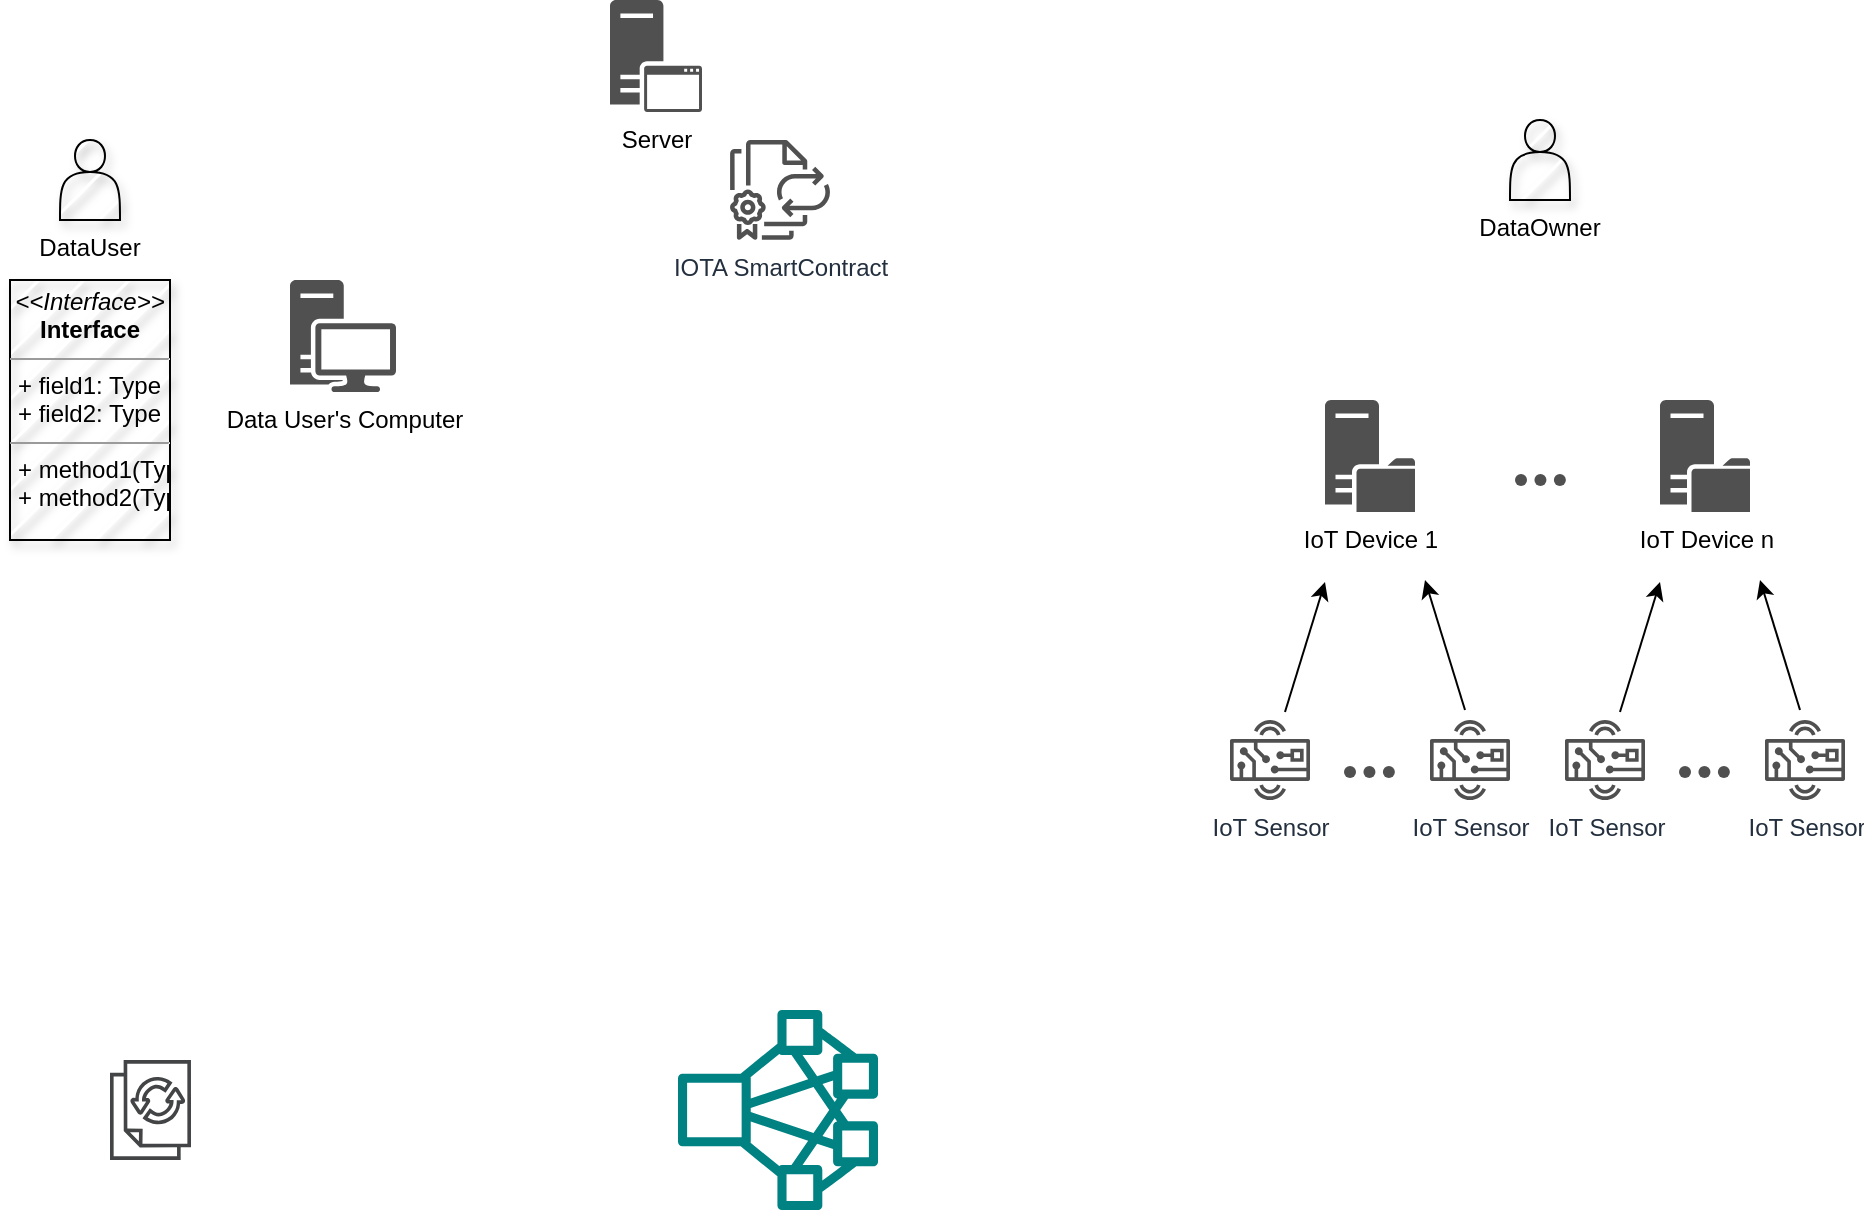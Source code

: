 <mxfile version="20.8.20" type="github">
  <diagram name="第 1 页" id="0Bb90YlJC23ZNc2bx1gv">
    <mxGraphModel dx="1434" dy="802" grid="1" gridSize="10" guides="1" tooltips="1" connect="1" arrows="1" fold="1" page="1" pageScale="1" pageWidth="827" pageHeight="1169" background="#FFFFFF" math="0" shadow="0">
      <root>
        <mxCell id="0" />
        <mxCell id="1" parent="0" />
        <mxCell id="S3q35cUGkQxc2vFmGl0s-1" value="DataUser" style="shape=actor;whiteSpace=wrap;html=1;comic=0;shadow=1;fillStyle=hatch;movable=1;resizable=1;rotatable=1;deletable=1;editable=1;locked=0;connectable=1;verticalAlign=top;horizontal=1;labelPosition=center;verticalLabelPosition=bottom;align=center;" parent="1" vertex="1">
          <mxGeometry x="45" y="100" width="30" height="40" as="geometry" />
        </mxCell>
        <mxCell id="yXj0ikB4jnKrbNH409NH-15" value="&lt;p style=&quot;margin:0px;margin-top:4px;text-align:center;&quot;&gt;&lt;i&gt;&amp;lt;&amp;lt;Interface&amp;gt;&amp;gt;&lt;/i&gt;&lt;br/&gt;&lt;b&gt;Interface&lt;/b&gt;&lt;/p&gt;&lt;hr size=&quot;1&quot;/&gt;&lt;p style=&quot;margin:0px;margin-left:4px;&quot;&gt;+ field1: Type&lt;br/&gt;+ field2: Type&lt;/p&gt;&lt;hr size=&quot;1&quot;/&gt;&lt;p style=&quot;margin:0px;margin-left:4px;&quot;&gt;+ method1(Type): Type&lt;br/&gt;+ method2(Type, Type): Type&lt;/p&gt;" style="verticalAlign=top;align=left;overflow=fill;fontSize=12;fontFamily=Helvetica;html=1;shadow=1;comic=0;fillStyle=hatch;strokeColor=default;fontColor=default;fillColor=default;" vertex="1" parent="1">
          <mxGeometry x="20" y="170" width="80" height="130" as="geometry" />
        </mxCell>
        <mxCell id="yXj0ikB4jnKrbNH409NH-16" value="DataOwner" style="shape=actor;whiteSpace=wrap;html=1;comic=0;shadow=1;fillStyle=hatch;movable=1;resizable=1;rotatable=1;deletable=1;editable=1;locked=0;connectable=1;verticalAlign=top;horizontal=1;labelPosition=center;verticalLabelPosition=bottom;align=center;" vertex="1" parent="1">
          <mxGeometry x="770" y="90" width="30" height="40" as="geometry" />
        </mxCell>
        <mxCell id="yXj0ikB4jnKrbNH409NH-26" value="Server" style="sketch=0;pointerEvents=1;shadow=0;dashed=0;html=1;strokeColor=none;fillColor=#505050;labelPosition=center;verticalLabelPosition=bottom;verticalAlign=top;outlineConnect=0;align=center;shape=mxgraph.office.servers.application_server;comic=0;fillStyle=auto;fontFamily=Helvetica;fontSize=12;fontColor=default;" vertex="1" parent="1">
          <mxGeometry x="320" y="30" width="46" height="56" as="geometry" />
        </mxCell>
        <mxCell id="yXj0ikB4jnKrbNH409NH-32" value="Data User&#39;s Computer" style="sketch=0;pointerEvents=1;shadow=0;dashed=0;html=1;strokeColor=none;fillColor=#505050;labelPosition=center;verticalLabelPosition=bottom;verticalAlign=top;outlineConnect=0;align=center;shape=mxgraph.office.devices.workstation;comic=0;fillStyle=auto;fontFamily=Helvetica;fontSize=12;fontColor=default;" vertex="1" parent="1">
          <mxGeometry x="160" y="170" width="53" height="56" as="geometry" />
        </mxCell>
        <mxCell id="yXj0ikB4jnKrbNH409NH-33" value="" style="sketch=0;pointerEvents=1;shadow=0;dashed=0;html=1;strokeColor=none;fillColor=#434445;aspect=fixed;labelPosition=center;verticalLabelPosition=bottom;verticalAlign=top;align=center;outlineConnect=0;shape=mxgraph.vvd.site_recovery_functional_icon;comic=0;fillStyle=auto;fontFamily=Helvetica;fontSize=12;fontColor=default;" vertex="1" parent="1">
          <mxGeometry x="70" y="560" width="40.5" height="50" as="geometry" />
        </mxCell>
        <mxCell id="yXj0ikB4jnKrbNH409NH-41" value="IoT Device 1" style="sketch=0;pointerEvents=1;shadow=0;dashed=0;html=1;strokeColor=none;fillColor=#505050;labelPosition=center;verticalLabelPosition=bottom;verticalAlign=top;outlineConnect=0;align=center;shape=mxgraph.office.servers.file_server;comic=0;fillStyle=auto;fontFamily=Helvetica;fontSize=12;fontColor=default;" vertex="1" parent="1">
          <mxGeometry x="677.5" y="230" width="45" height="56" as="geometry" />
        </mxCell>
        <mxCell id="yXj0ikB4jnKrbNH409NH-43" value="IOTA SmartContract" style="sketch=0;outlineConnect=0;fontColor=#232F3E;gradientColor=none;fillColor=#505050;strokeColor=none;dashed=0;verticalLabelPosition=bottom;verticalAlign=top;align=center;html=1;fontSize=12;fontStyle=0;aspect=fixed;pointerEvents=1;shape=mxgraph.aws4.license_manager_license_blending;shadow=0;comic=0;fillStyle=auto;fontFamily=Helvetica;" vertex="1" parent="1">
          <mxGeometry x="380" y="100" width="50" height="50" as="geometry" />
        </mxCell>
        <mxCell id="yXj0ikB4jnKrbNH409NH-52" value="" style="group" vertex="1" connectable="0" parent="1">
          <mxGeometry x="340" y="535" width="114" height="100" as="geometry" />
        </mxCell>
        <mxCell id="yXj0ikB4jnKrbNH409NH-42" value="" style="sketch=0;outlineConnect=0;fontColor=#232F3E;gradientColor=none;fillColor=#008282;strokeColor=none;dashed=0;verticalLabelPosition=bottom;verticalAlign=top;align=center;html=1;fontSize=12;fontStyle=0;pointerEvents=1;shape=mxgraph.aws4.cluster;shadow=0;comic=0;fillStyle=auto;fontFamily=Helvetica;aspect=fixed;" vertex="1" parent="yXj0ikB4jnKrbNH409NH-52">
          <mxGeometry x="14" width="100" height="100" as="geometry" />
        </mxCell>
        <mxCell id="yXj0ikB4jnKrbNH409NH-51" value="" style="shape=image;verticalLabelPosition=bottom;labelBackgroundColor=default;verticalAlign=top;aspect=fixed;imageAspect=0;image=https://miro.medium.com/max/1024/1*lGh_L0ldPWz1kFMcKvj4Qw.png;fillColor=#67AB9F;" vertex="1" parent="yXj0ikB4jnKrbNH409NH-52">
          <mxGeometry y="18" width="60" height="60" as="geometry" />
        </mxCell>
        <mxCell id="yXj0ikB4jnKrbNH409NH-53" value="IoT Sensor" style="sketch=0;outlineConnect=0;fontColor=#232F3E;gradientColor=none;fillColor=#505050;strokeColor=none;dashed=0;verticalLabelPosition=bottom;verticalAlign=top;align=center;html=1;fontSize=12;fontStyle=0;aspect=fixed;pointerEvents=1;shape=mxgraph.aws4.hardware_board;shadow=0;comic=0;fillStyle=auto;fontFamily=Helvetica;" vertex="1" parent="1">
          <mxGeometry x="630" y="390" width="40" height="40" as="geometry" />
        </mxCell>
        <mxCell id="yXj0ikB4jnKrbNH409NH-55" value="IoT Sensor" style="sketch=0;outlineConnect=0;fontColor=#232F3E;gradientColor=none;fillColor=#505050;strokeColor=none;dashed=0;verticalLabelPosition=bottom;verticalAlign=top;align=center;html=1;fontSize=12;fontStyle=0;aspect=fixed;pointerEvents=1;shape=mxgraph.aws4.hardware_board;shadow=0;comic=0;fillStyle=auto;fontFamily=Helvetica;" vertex="1" parent="1">
          <mxGeometry x="730" y="390" width="40" height="40" as="geometry" />
        </mxCell>
        <mxCell id="yXj0ikB4jnKrbNH409NH-59" value="" style="group" vertex="1" connectable="0" parent="1">
          <mxGeometry x="680" y="406" width="34" height="12" as="geometry" />
        </mxCell>
        <mxCell id="yXj0ikB4jnKrbNH409NH-56" value="" style="shape=waypoint;sketch=0;fillStyle=solid;size=6;pointerEvents=1;points=[];fillColor=none;resizable=0;rotatable=0;perimeter=centerPerimeter;snapToPoint=1;shadow=0;dashed=0;comic=0;fontFamily=Helvetica;fontSize=12;fontColor=default;html=1;strokeColor=#505050;" vertex="1" parent="yXj0ikB4jnKrbNH409NH-59">
          <mxGeometry width="20" height="20" as="geometry" />
        </mxCell>
        <mxCell id="yXj0ikB4jnKrbNH409NH-57" value="" style="shape=waypoint;sketch=0;fillStyle=solid;size=6;pointerEvents=1;points=[];fillColor=none;resizable=0;rotatable=0;perimeter=centerPerimeter;snapToPoint=1;shadow=0;dashed=0;comic=0;fontFamily=Helvetica;fontSize=12;fontColor=default;html=1;strokeColor=#505050;" vertex="1" parent="yXj0ikB4jnKrbNH409NH-59">
          <mxGeometry x="9.714" width="20" height="20" as="geometry" />
        </mxCell>
        <mxCell id="yXj0ikB4jnKrbNH409NH-58" value="" style="shape=waypoint;sketch=0;fillStyle=solid;size=6;pointerEvents=1;points=[];fillColor=none;resizable=0;rotatable=0;perimeter=centerPerimeter;snapToPoint=1;shadow=0;dashed=0;comic=0;fontFamily=Helvetica;fontSize=12;fontColor=default;html=1;strokeColor=#505050;" vertex="1" parent="yXj0ikB4jnKrbNH409NH-59">
          <mxGeometry x="19.429" width="20" height="20" as="geometry" />
        </mxCell>
        <mxCell id="yXj0ikB4jnKrbNH409NH-67" value="" style="endArrow=classic;html=1;rounded=0;fontFamily=Helvetica;fontSize=12;fontColor=default;" edge="1" parent="1">
          <mxGeometry width="50" height="50" relative="1" as="geometry">
            <mxPoint x="747.5" y="385" as="sourcePoint" />
            <mxPoint x="727.5" y="320" as="targetPoint" />
          </mxGeometry>
        </mxCell>
        <mxCell id="yXj0ikB4jnKrbNH409NH-69" value="" style="endArrow=classic;html=1;fontFamily=Helvetica;fontSize=12;fontColor=default;rounded=0;" edge="1" parent="1">
          <mxGeometry width="50" height="50" relative="1" as="geometry">
            <mxPoint x="657.5" y="386" as="sourcePoint" />
            <mxPoint x="677.5" y="321" as="targetPoint" />
          </mxGeometry>
        </mxCell>
        <mxCell id="yXj0ikB4jnKrbNH409NH-90" value="IoT Device n" style="sketch=0;pointerEvents=1;shadow=0;dashed=0;html=1;strokeColor=none;fillColor=#505050;labelPosition=center;verticalLabelPosition=bottom;verticalAlign=top;outlineConnect=0;align=center;shape=mxgraph.office.servers.file_server;comic=0;fillStyle=auto;fontFamily=Helvetica;fontSize=12;fontColor=default;" vertex="1" parent="1">
          <mxGeometry x="845" y="230" width="45" height="56" as="geometry" />
        </mxCell>
        <mxCell id="yXj0ikB4jnKrbNH409NH-91" value="IoT Sensor" style="sketch=0;outlineConnect=0;fontColor=#232F3E;gradientColor=none;fillColor=#505050;strokeColor=none;dashed=0;verticalLabelPosition=bottom;verticalAlign=top;align=center;html=1;fontSize=12;fontStyle=0;aspect=fixed;pointerEvents=1;shape=mxgraph.aws4.hardware_board;shadow=0;comic=0;fillStyle=auto;fontFamily=Helvetica;" vertex="1" parent="1">
          <mxGeometry x="797.5" y="390" width="40" height="40" as="geometry" />
        </mxCell>
        <mxCell id="yXj0ikB4jnKrbNH409NH-92" value="IoT Sensor" style="sketch=0;outlineConnect=0;fontColor=#232F3E;gradientColor=none;fillColor=#505050;strokeColor=none;dashed=0;verticalLabelPosition=bottom;verticalAlign=top;align=center;html=1;fontSize=12;fontStyle=0;aspect=fixed;pointerEvents=1;shape=mxgraph.aws4.hardware_board;shadow=0;comic=0;fillStyle=auto;fontFamily=Helvetica;" vertex="1" parent="1">
          <mxGeometry x="897.5" y="390" width="40" height="40" as="geometry" />
        </mxCell>
        <mxCell id="yXj0ikB4jnKrbNH409NH-93" value="" style="group" vertex="1" connectable="0" parent="1">
          <mxGeometry x="847.5" y="406" width="34" height="12" as="geometry" />
        </mxCell>
        <mxCell id="yXj0ikB4jnKrbNH409NH-94" value="" style="shape=waypoint;sketch=0;fillStyle=solid;size=6;pointerEvents=1;points=[];fillColor=none;resizable=0;rotatable=0;perimeter=centerPerimeter;snapToPoint=1;shadow=0;dashed=0;comic=0;fontFamily=Helvetica;fontSize=12;fontColor=default;html=1;strokeColor=#505050;" vertex="1" parent="yXj0ikB4jnKrbNH409NH-93">
          <mxGeometry width="20" height="20" as="geometry" />
        </mxCell>
        <mxCell id="yXj0ikB4jnKrbNH409NH-95" value="" style="shape=waypoint;sketch=0;fillStyle=solid;size=6;pointerEvents=1;points=[];fillColor=none;resizable=0;rotatable=0;perimeter=centerPerimeter;snapToPoint=1;shadow=0;dashed=0;comic=0;fontFamily=Helvetica;fontSize=12;fontColor=default;html=1;strokeColor=#505050;" vertex="1" parent="yXj0ikB4jnKrbNH409NH-93">
          <mxGeometry x="9.714" width="20" height="20" as="geometry" />
        </mxCell>
        <mxCell id="yXj0ikB4jnKrbNH409NH-96" value="" style="shape=waypoint;sketch=0;fillStyle=solid;size=6;pointerEvents=1;points=[];fillColor=none;resizable=0;rotatable=0;perimeter=centerPerimeter;snapToPoint=1;shadow=0;dashed=0;comic=0;fontFamily=Helvetica;fontSize=12;fontColor=default;html=1;strokeColor=#505050;" vertex="1" parent="yXj0ikB4jnKrbNH409NH-93">
          <mxGeometry x="19.429" width="20" height="20" as="geometry" />
        </mxCell>
        <mxCell id="yXj0ikB4jnKrbNH409NH-97" value="" style="endArrow=classic;html=1;rounded=0;fontFamily=Helvetica;fontSize=12;fontColor=default;" edge="1" parent="1">
          <mxGeometry width="50" height="50" relative="1" as="geometry">
            <mxPoint x="915" y="385" as="sourcePoint" />
            <mxPoint x="895" y="320" as="targetPoint" />
          </mxGeometry>
        </mxCell>
        <mxCell id="yXj0ikB4jnKrbNH409NH-98" value="" style="endArrow=classic;html=1;fontFamily=Helvetica;fontSize=12;fontColor=default;rounded=0;" edge="1" parent="1">
          <mxGeometry width="50" height="50" relative="1" as="geometry">
            <mxPoint x="825" y="386" as="sourcePoint" />
            <mxPoint x="845" y="321" as="targetPoint" />
          </mxGeometry>
        </mxCell>
        <mxCell id="yXj0ikB4jnKrbNH409NH-99" value="" style="group" vertex="1" connectable="0" parent="1">
          <mxGeometry x="765.5" y="260" width="34" height="12" as="geometry" />
        </mxCell>
        <mxCell id="yXj0ikB4jnKrbNH409NH-100" value="" style="shape=waypoint;sketch=0;fillStyle=solid;size=6;pointerEvents=1;points=[];fillColor=none;resizable=0;rotatable=0;perimeter=centerPerimeter;snapToPoint=1;shadow=0;dashed=0;comic=0;fontFamily=Helvetica;fontSize=12;fontColor=default;html=1;strokeColor=#505050;" vertex="1" parent="yXj0ikB4jnKrbNH409NH-99">
          <mxGeometry width="20" height="20" as="geometry" />
        </mxCell>
        <mxCell id="yXj0ikB4jnKrbNH409NH-101" value="" style="shape=waypoint;sketch=0;fillStyle=solid;size=6;pointerEvents=1;points=[];fillColor=none;resizable=0;rotatable=0;perimeter=centerPerimeter;snapToPoint=1;shadow=0;dashed=0;comic=0;fontFamily=Helvetica;fontSize=12;fontColor=default;html=1;strokeColor=#505050;" vertex="1" parent="yXj0ikB4jnKrbNH409NH-99">
          <mxGeometry x="9.714" width="20" height="20" as="geometry" />
        </mxCell>
        <mxCell id="yXj0ikB4jnKrbNH409NH-102" value="" style="shape=waypoint;sketch=0;fillStyle=solid;size=6;pointerEvents=1;points=[];fillColor=none;resizable=0;rotatable=0;perimeter=centerPerimeter;snapToPoint=1;shadow=0;dashed=0;comic=0;fontFamily=Helvetica;fontSize=12;fontColor=default;html=1;strokeColor=#505050;" vertex="1" parent="yXj0ikB4jnKrbNH409NH-99">
          <mxGeometry x="19.429" width="20" height="20" as="geometry" />
        </mxCell>
      </root>
    </mxGraphModel>
  </diagram>
</mxfile>
